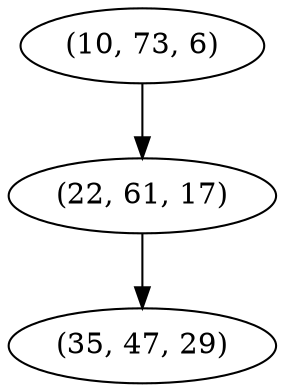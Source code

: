 digraph tree {
    "(10, 73, 6)";
    "(22, 61, 17)";
    "(35, 47, 29)";
    "(10, 73, 6)" -> "(22, 61, 17)";
    "(22, 61, 17)" -> "(35, 47, 29)";
}
